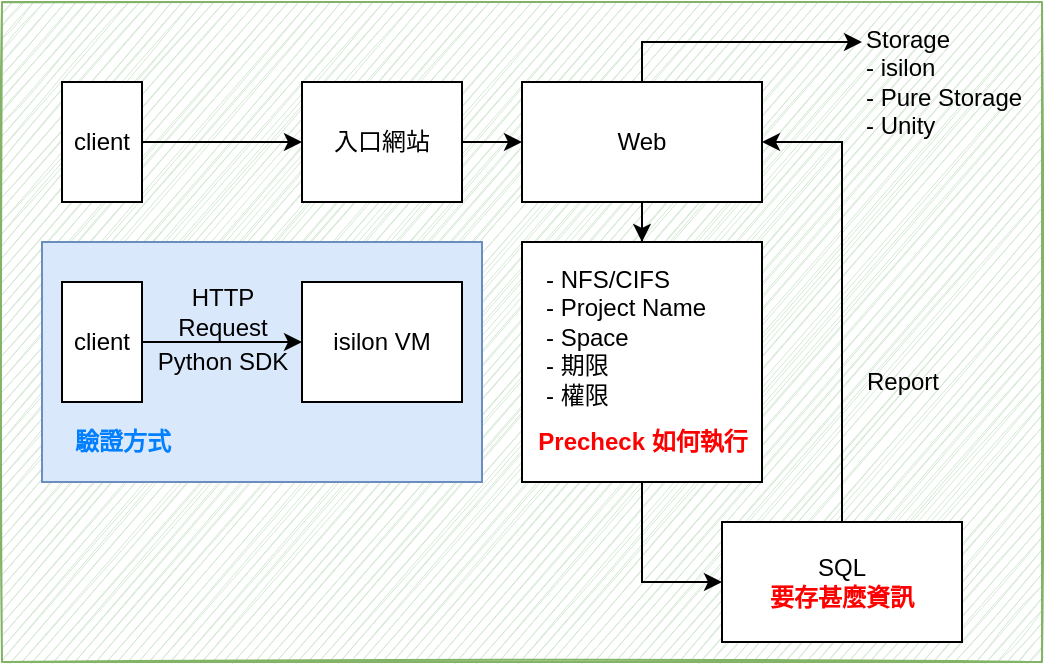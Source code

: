 <mxfile version="15.5.9" type="github">
  <diagram id="dQpt3Ol5hSTdWr9C4myh" name="Page-1">
    <mxGraphModel dx="1038" dy="564" grid="1" gridSize="10" guides="1" tooltips="1" connect="1" arrows="1" fold="1" page="1" pageScale="1" pageWidth="850" pageHeight="1100" math="0" shadow="0">
      <root>
        <mxCell id="0" />
        <mxCell id="1" parent="0" />
        <mxCell id="oAY1iZvtcpnl8O4cJlSS-25" value="" style="rounded=0;whiteSpace=wrap;html=1;align=center;fillColor=#d5e8d4;strokeColor=#82b366;sketch=1;" vertex="1" parent="1">
          <mxGeometry x="100" y="80" width="520" height="330" as="geometry" />
        </mxCell>
        <mxCell id="oAY1iZvtcpnl8O4cJlSS-23" value="" style="rounded=0;whiteSpace=wrap;html=1;align=center;fillColor=#dae8fc;strokeColor=#6c8ebf;" vertex="1" parent="1">
          <mxGeometry x="120" y="200" width="220" height="120" as="geometry" />
        </mxCell>
        <mxCell id="oAY1iZvtcpnl8O4cJlSS-12" value="" style="edgeStyle=orthogonalEdgeStyle;rounded=0;orthogonalLoop=1;jettySize=auto;html=1;" edge="1" parent="1" source="oAY1iZvtcpnl8O4cJlSS-1" target="oAY1iZvtcpnl8O4cJlSS-2">
          <mxGeometry relative="1" as="geometry" />
        </mxCell>
        <mxCell id="oAY1iZvtcpnl8O4cJlSS-1" value="client" style="rounded=0;whiteSpace=wrap;html=1;" vertex="1" parent="1">
          <mxGeometry x="130" y="120" width="40" height="60" as="geometry" />
        </mxCell>
        <mxCell id="oAY1iZvtcpnl8O4cJlSS-13" value="" style="edgeStyle=orthogonalEdgeStyle;rounded=0;orthogonalLoop=1;jettySize=auto;html=1;" edge="1" parent="1" source="oAY1iZvtcpnl8O4cJlSS-2" target="oAY1iZvtcpnl8O4cJlSS-3">
          <mxGeometry relative="1" as="geometry" />
        </mxCell>
        <mxCell id="oAY1iZvtcpnl8O4cJlSS-2" value="&lt;div&gt;入口網站&lt;/div&gt;" style="rounded=0;whiteSpace=wrap;html=1;" vertex="1" parent="1">
          <mxGeometry x="250" y="120" width="80" height="60" as="geometry" />
        </mxCell>
        <mxCell id="oAY1iZvtcpnl8O4cJlSS-14" value="" style="edgeStyle=orthogonalEdgeStyle;rounded=0;orthogonalLoop=1;jettySize=auto;html=1;" edge="1" parent="1" source="oAY1iZvtcpnl8O4cJlSS-3" target="oAY1iZvtcpnl8O4cJlSS-4">
          <mxGeometry relative="1" as="geometry" />
        </mxCell>
        <mxCell id="oAY1iZvtcpnl8O4cJlSS-15" value="" style="edgeStyle=orthogonalEdgeStyle;rounded=0;orthogonalLoop=1;jettySize=auto;html=1;exitX=0.5;exitY=0;exitDx=0;exitDy=0;entryX=0;entryY=0.167;entryDx=0;entryDy=0;entryPerimeter=0;" edge="1" parent="1" source="oAY1iZvtcpnl8O4cJlSS-3" target="oAY1iZvtcpnl8O4cJlSS-11">
          <mxGeometry relative="1" as="geometry" />
        </mxCell>
        <mxCell id="oAY1iZvtcpnl8O4cJlSS-3" value="&lt;div&gt;Web&lt;/div&gt;" style="rounded=0;whiteSpace=wrap;html=1;" vertex="1" parent="1">
          <mxGeometry x="360" y="120" width="120" height="60" as="geometry" />
        </mxCell>
        <mxCell id="oAY1iZvtcpnl8O4cJlSS-20" style="edgeStyle=orthogonalEdgeStyle;rounded=0;orthogonalLoop=1;jettySize=auto;html=1;entryX=0;entryY=0.5;entryDx=0;entryDy=0;fontColor=#000000;" edge="1" parent="1" source="oAY1iZvtcpnl8O4cJlSS-4" target="oAY1iZvtcpnl8O4cJlSS-18">
          <mxGeometry relative="1" as="geometry" />
        </mxCell>
        <mxCell id="oAY1iZvtcpnl8O4cJlSS-4" value="" style="rounded=0;whiteSpace=wrap;html=1;align=center;" vertex="1" parent="1">
          <mxGeometry x="360" y="200" width="120" height="120" as="geometry" />
        </mxCell>
        <mxCell id="oAY1iZvtcpnl8O4cJlSS-8" value="" style="edgeStyle=orthogonalEdgeStyle;rounded=0;orthogonalLoop=1;jettySize=auto;html=1;" edge="1" parent="1" source="oAY1iZvtcpnl8O4cJlSS-6" target="oAY1iZvtcpnl8O4cJlSS-7">
          <mxGeometry relative="1" as="geometry" />
        </mxCell>
        <mxCell id="oAY1iZvtcpnl8O4cJlSS-6" value="client" style="rounded=0;whiteSpace=wrap;html=1;" vertex="1" parent="1">
          <mxGeometry x="130" y="220" width="40" height="60" as="geometry" />
        </mxCell>
        <mxCell id="oAY1iZvtcpnl8O4cJlSS-7" value="&lt;div&gt;isilon VM&lt;/div&gt;" style="rounded=0;whiteSpace=wrap;html=1;" vertex="1" parent="1">
          <mxGeometry x="250" y="220" width="80" height="60" as="geometry" />
        </mxCell>
        <mxCell id="oAY1iZvtcpnl8O4cJlSS-9" value="HTTP&lt;br&gt;&lt;div&gt;Request&lt;/div&gt;" style="text;html=1;align=center;verticalAlign=middle;resizable=0;points=[];autosize=1;strokeColor=none;fillColor=none;" vertex="1" parent="1">
          <mxGeometry x="180" y="220" width="60" height="30" as="geometry" />
        </mxCell>
        <mxCell id="oAY1iZvtcpnl8O4cJlSS-10" value="Python SDK" style="text;html=1;align=center;verticalAlign=middle;resizable=0;points=[];autosize=1;strokeColor=none;fillColor=none;" vertex="1" parent="1">
          <mxGeometry x="170" y="250" width="80" height="20" as="geometry" />
        </mxCell>
        <mxCell id="oAY1iZvtcpnl8O4cJlSS-11" value="&lt;div&gt;Storage&lt;/div&gt;&lt;div&gt;- isilon&lt;/div&gt;&lt;div&gt;- Pure Storage&lt;/div&gt;&lt;div&gt;- Unity&lt;br&gt;&lt;/div&gt;" style="text;html=1;align=left;verticalAlign=middle;resizable=0;points=[];autosize=1;strokeColor=none;fillColor=none;" vertex="1" parent="1">
          <mxGeometry x="530" y="90" width="90" height="60" as="geometry" />
        </mxCell>
        <mxCell id="oAY1iZvtcpnl8O4cJlSS-16" value="&lt;div&gt;- NFS/CIFS&lt;/div&gt;&lt;div&gt;- Project Name&lt;/div&gt;&lt;div&gt;- Space&lt;/div&gt;&lt;div&gt;- 期限&lt;/div&gt;&lt;div&gt;- 權限&lt;br&gt;&lt;/div&gt;" style="text;whiteSpace=wrap;html=1;" vertex="1" parent="1">
          <mxGeometry x="370" y="205" width="100" height="90" as="geometry" />
        </mxCell>
        <mxCell id="oAY1iZvtcpnl8O4cJlSS-17" value="Precheck 如何執行" style="text;html=1;align=center;verticalAlign=middle;resizable=0;points=[];autosize=1;strokeColor=none;fillColor=none;fontStyle=1;fontColor=#FF0000;" vertex="1" parent="1">
          <mxGeometry x="360" y="290" width="120" height="20" as="geometry" />
        </mxCell>
        <mxCell id="oAY1iZvtcpnl8O4cJlSS-21" style="edgeStyle=orthogonalEdgeStyle;rounded=0;orthogonalLoop=1;jettySize=auto;html=1;exitX=0.5;exitY=0;exitDx=0;exitDy=0;entryX=1;entryY=0.5;entryDx=0;entryDy=0;fontColor=#000000;" edge="1" parent="1" source="oAY1iZvtcpnl8O4cJlSS-18" target="oAY1iZvtcpnl8O4cJlSS-3">
          <mxGeometry relative="1" as="geometry" />
        </mxCell>
        <mxCell id="oAY1iZvtcpnl8O4cJlSS-18" value="&lt;div&gt;&lt;font color=&quot;#000000&quot;&gt;SQL&lt;/font&gt;&lt;/div&gt;&lt;b&gt;要存甚麼資訊&lt;/b&gt;" style="rounded=0;whiteSpace=wrap;html=1;fontColor=#FF0000;align=center;" vertex="1" parent="1">
          <mxGeometry x="460" y="340" width="120" height="60" as="geometry" />
        </mxCell>
        <mxCell id="oAY1iZvtcpnl8O4cJlSS-22" value="&lt;div&gt;Report&lt;/div&gt;" style="text;html=1;align=center;verticalAlign=middle;resizable=0;points=[];autosize=1;strokeColor=none;fillColor=none;fontColor=#000000;" vertex="1" parent="1">
          <mxGeometry x="525" y="260" width="50" height="20" as="geometry" />
        </mxCell>
        <mxCell id="oAY1iZvtcpnl8O4cJlSS-24" value="驗證方式" style="text;html=1;align=center;verticalAlign=middle;resizable=0;points=[];autosize=1;strokeColor=none;fillColor=none;fontColor=#007FFF;fontStyle=1" vertex="1" parent="1">
          <mxGeometry x="125" y="290" width="70" height="20" as="geometry" />
        </mxCell>
      </root>
    </mxGraphModel>
  </diagram>
</mxfile>
